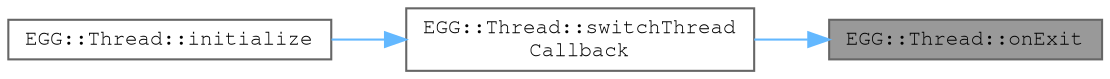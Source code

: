 digraph "EGG::Thread::onExit"
{
 // LATEX_PDF_SIZE
  bgcolor="transparent";
  edge [fontname=FreeMono,fontsize=10,labelfontname=FreeMono,labelfontsize=10];
  node [fontname=FreeMono,fontsize=10,shape=box,height=0.2,width=0.4];
  rankdir="RL";
  Node1 [label="EGG::Thread::onExit",height=0.2,width=0.4,color="gray40", fillcolor="grey60", style="filled", fontcolor="black",tooltip="< [vt+0x14]"];
  Node1 -> Node2 [dir="back",color="steelblue1",style="solid"];
  Node2 [label="EGG::Thread::switchThread\lCallback",height=0.2,width=0.4,color="grey40", fillcolor="white", style="filled",URL="$class_e_g_g_1_1_thread.html#a277a20ae3c47826fb11f094dfcbc1910",tooltip="The callback for switching threads."];
  Node2 -> Node3 [dir="back",color="steelblue1",style="solid"];
  Node3 [label="EGG::Thread::initialize",height=0.2,width=0.4,color="grey40", fillcolor="white", style="filled",URL="$class_e_g_g_1_1_thread.html#abbfc0a82282070f7ac540cde4f2199bb",tooltip="Initialize EGG Thread."];
}
